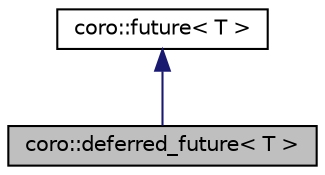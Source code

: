 digraph "coro::deferred_future&lt; T &gt;"
{
 // LATEX_PDF_SIZE
  edge [fontname="Helvetica",fontsize="10",labelfontname="Helvetica",labelfontsize="10"];
  node [fontname="Helvetica",fontsize="10",shape=record];
  Node1 [label="coro::deferred_future\< T \>",height=0.2,width=0.4,color="black", fillcolor="grey75", style="filled", fontcolor="black",tooltip="Contains future value of T, where evaluation is deferred until the value is needed."];
  Node2 -> Node1 [dir="back",color="midnightblue",fontsize="10",style="solid",fontname="Helvetica"];
  Node2 [label="coro::future\< T \>",height=0.2,width=0.4,color="black", fillcolor="white", style="filled",URL="$classcoro_1_1future.html",tooltip="Contains future value of T, can be co_awaited in coroutine."];
}
